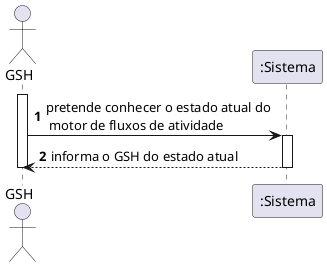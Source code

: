 @startuml
autonumber
actor "GSH" as USR

activate USR
USR -> ":Sistema" : pretende conhecer o estado atual do\n motor de fluxos de atividade
activate ":Sistema"
":Sistema" --> USR : informa o GSH do estado atual
deactivate ":Sistema"

deactivate USR
@enduml
